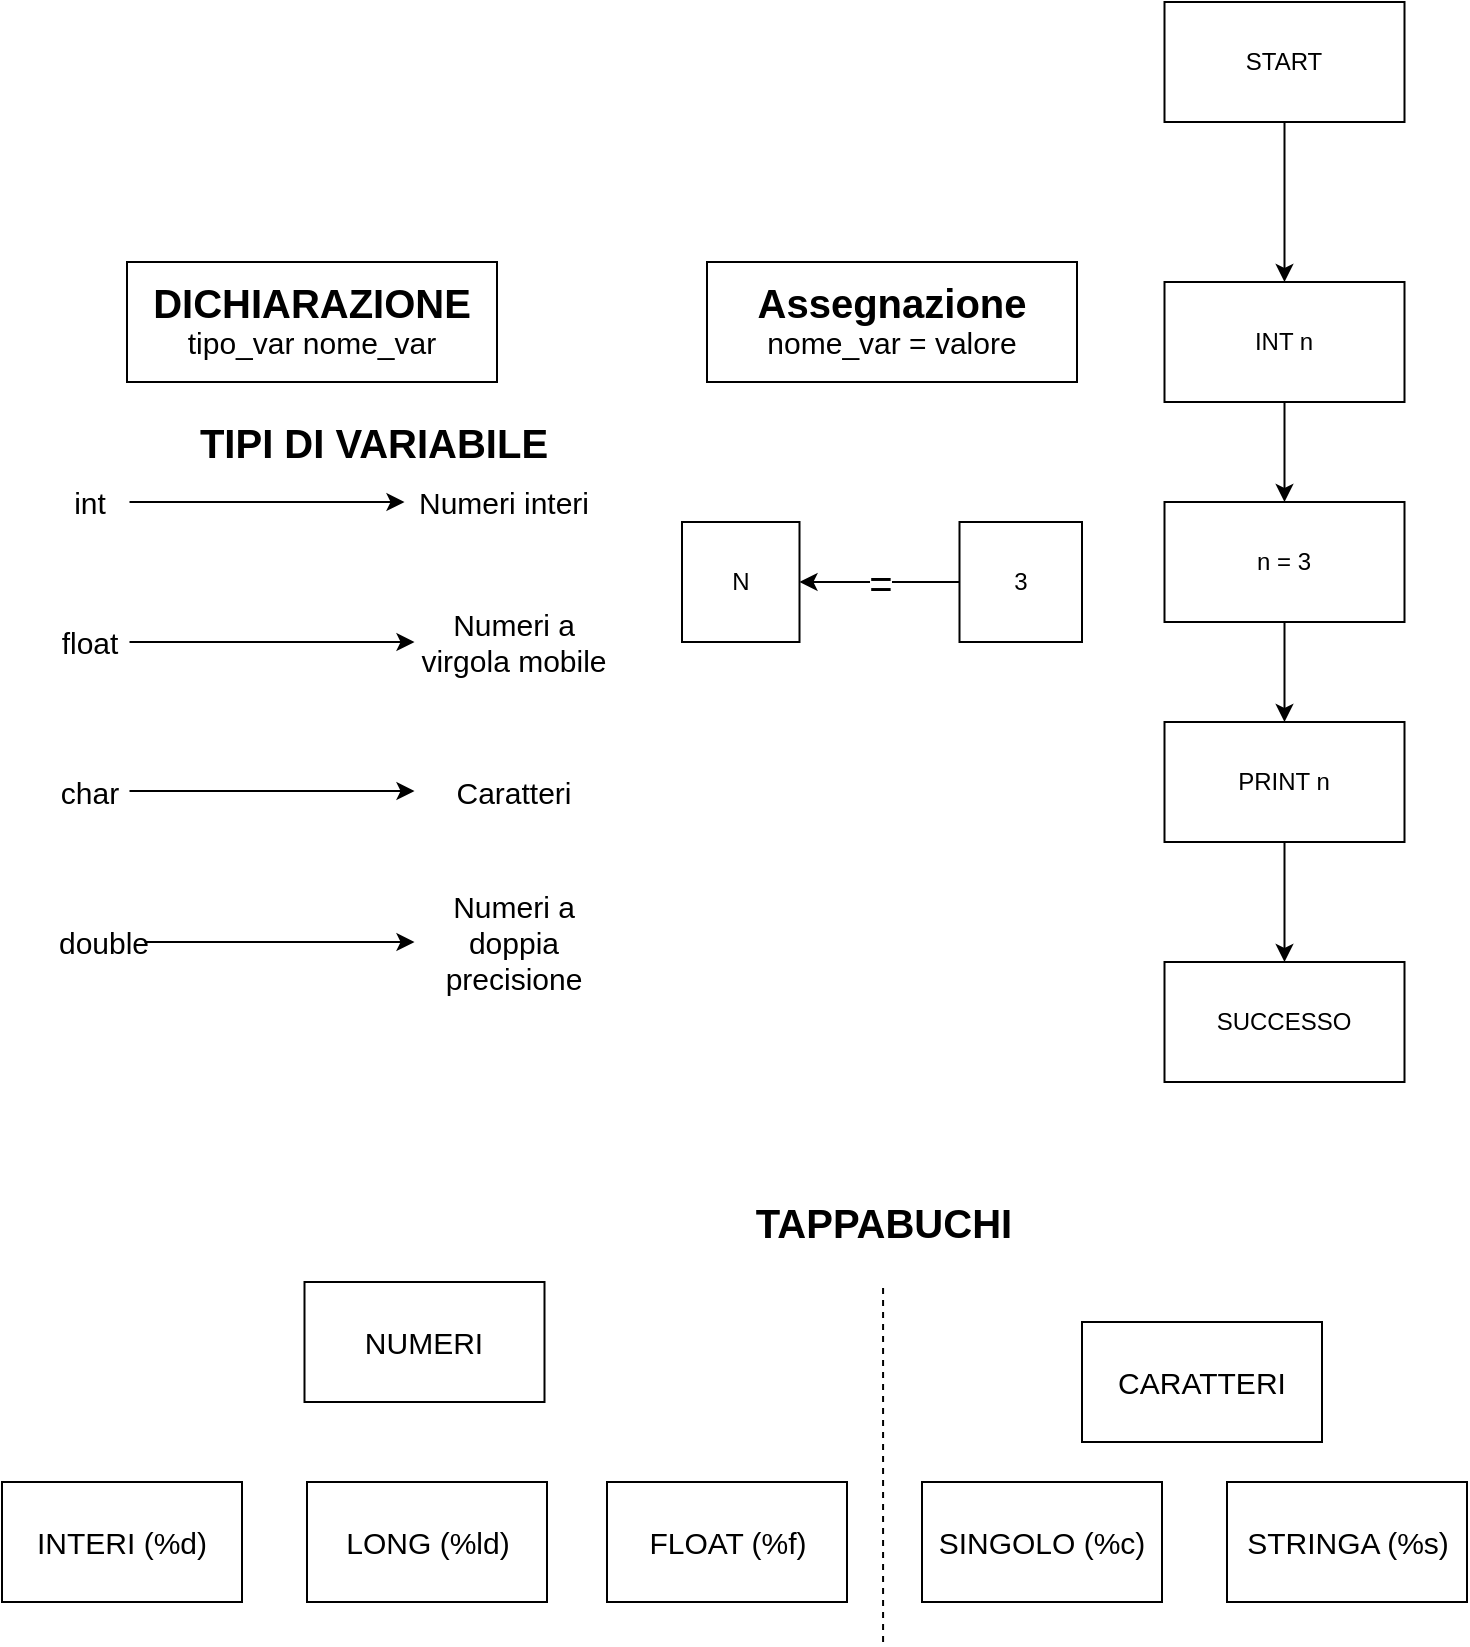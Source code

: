 <mxfile version="13.3.5" type="github">
  <diagram id="THKmHR5q39PyAsfFlBtu" name="Page-1">
    <mxGraphModel dx="946" dy="622" grid="1" gridSize="10" guides="1" tooltips="1" connect="1" arrows="1" fold="1" page="1" pageScale="1" pageWidth="827" pageHeight="1169" math="0" shadow="0">
      <root>
        <mxCell id="0" />
        <mxCell id="1" parent="0" />
        <mxCell id="I6zU9rjs1xP289XS1NUD-6" value="" style="edgeStyle=orthogonalEdgeStyle;rounded=0;orthogonalLoop=1;jettySize=auto;html=1;" edge="1" parent="1" source="I6zU9rjs1xP289XS1NUD-4" target="I6zU9rjs1xP289XS1NUD-5">
          <mxGeometry relative="1" as="geometry" />
        </mxCell>
        <mxCell id="I6zU9rjs1xP289XS1NUD-4" value="START" style="rounded=0;whiteSpace=wrap;html=1;" vertex="1" parent="1">
          <mxGeometry x="611.25" y="40" width="120" height="60" as="geometry" />
        </mxCell>
        <mxCell id="I6zU9rjs1xP289XS1NUD-8" value="" style="edgeStyle=orthogonalEdgeStyle;rounded=0;orthogonalLoop=1;jettySize=auto;html=1;" edge="1" parent="1" source="I6zU9rjs1xP289XS1NUD-5" target="I6zU9rjs1xP289XS1NUD-7">
          <mxGeometry relative="1" as="geometry" />
        </mxCell>
        <mxCell id="I6zU9rjs1xP289XS1NUD-5" value="INT n" style="rounded=0;whiteSpace=wrap;html=1;" vertex="1" parent="1">
          <mxGeometry x="611.25" y="180" width="120" height="60" as="geometry" />
        </mxCell>
        <mxCell id="I6zU9rjs1xP289XS1NUD-10" value="" style="edgeStyle=orthogonalEdgeStyle;rounded=0;orthogonalLoop=1;jettySize=auto;html=1;" edge="1" parent="1" source="I6zU9rjs1xP289XS1NUD-7" target="I6zU9rjs1xP289XS1NUD-9">
          <mxGeometry relative="1" as="geometry" />
        </mxCell>
        <mxCell id="I6zU9rjs1xP289XS1NUD-7" value="n = 3" style="rounded=0;whiteSpace=wrap;html=1;" vertex="1" parent="1">
          <mxGeometry x="611.25" y="290" width="120" height="60" as="geometry" />
        </mxCell>
        <mxCell id="I6zU9rjs1xP289XS1NUD-12" value="" style="edgeStyle=orthogonalEdgeStyle;rounded=0;orthogonalLoop=1;jettySize=auto;html=1;" edge="1" parent="1" source="I6zU9rjs1xP289XS1NUD-9" target="I6zU9rjs1xP289XS1NUD-11">
          <mxGeometry relative="1" as="geometry" />
        </mxCell>
        <mxCell id="I6zU9rjs1xP289XS1NUD-9" value="PRINT n" style="rounded=0;whiteSpace=wrap;html=1;" vertex="1" parent="1">
          <mxGeometry x="611.25" y="400" width="120" height="60" as="geometry" />
        </mxCell>
        <mxCell id="I6zU9rjs1xP289XS1NUD-11" value="SUCCESSO" style="rounded=0;whiteSpace=wrap;html=1;" vertex="1" parent="1">
          <mxGeometry x="611.25" y="520" width="120" height="60" as="geometry" />
        </mxCell>
        <mxCell id="I6zU9rjs1xP289XS1NUD-16" value="=" style="edgeStyle=orthogonalEdgeStyle;rounded=0;orthogonalLoop=1;jettySize=auto;html=1;fontSize=20;horizontal=1;" edge="1" parent="1" source="I6zU9rjs1xP289XS1NUD-14" target="I6zU9rjs1xP289XS1NUD-15">
          <mxGeometry relative="1" as="geometry" />
        </mxCell>
        <mxCell id="I6zU9rjs1xP289XS1NUD-14" value="3" style="rounded=0;whiteSpace=wrap;html=1;" vertex="1" parent="1">
          <mxGeometry x="508.75" y="300" width="61.25" height="60" as="geometry" />
        </mxCell>
        <mxCell id="I6zU9rjs1xP289XS1NUD-15" value="N" style="rounded=0;whiteSpace=wrap;html=1;" vertex="1" parent="1">
          <mxGeometry x="370" y="300" width="58.75" height="60" as="geometry" />
        </mxCell>
        <mxCell id="I6zU9rjs1xP289XS1NUD-24" value="TIPI DI VARIABILE" style="text;html=1;strokeColor=none;fillColor=none;align=center;verticalAlign=middle;whiteSpace=wrap;rounded=0;fontSize=20;fontStyle=1" vertex="1" parent="1">
          <mxGeometry x="121.25" y="250" width="190" height="20" as="geometry" />
        </mxCell>
        <mxCell id="I6zU9rjs1xP289XS1NUD-28" value="" style="edgeStyle=orthogonalEdgeStyle;rounded=0;orthogonalLoop=1;jettySize=auto;html=1;fontSize=15;entryX=0;entryY=0.5;entryDx=0;entryDy=0;" edge="1" parent="1" source="I6zU9rjs1xP289XS1NUD-26" target="I6zU9rjs1xP289XS1NUD-27">
          <mxGeometry relative="1" as="geometry" />
        </mxCell>
        <mxCell id="I6zU9rjs1xP289XS1NUD-26" value="int" style="text;html=1;strokeColor=none;fillColor=none;align=center;verticalAlign=middle;whiteSpace=wrap;rounded=0;fontSize=15;" vertex="1" parent="1">
          <mxGeometry x="53.75" y="280" width="40" height="20" as="geometry" />
        </mxCell>
        <mxCell id="I6zU9rjs1xP289XS1NUD-27" value="Numeri interi" style="text;html=1;strokeColor=none;fillColor=none;align=center;verticalAlign=middle;whiteSpace=wrap;rounded=0;fontSize=15;" vertex="1" parent="1">
          <mxGeometry x="231.25" y="280" width="100" height="20" as="geometry" />
        </mxCell>
        <mxCell id="I6zU9rjs1xP289XS1NUD-30" value="" style="edgeStyle=orthogonalEdgeStyle;rounded=0;orthogonalLoop=1;jettySize=auto;html=1;fontSize=15;" edge="1" parent="1" source="I6zU9rjs1xP289XS1NUD-31" target="I6zU9rjs1xP289XS1NUD-32">
          <mxGeometry relative="1" as="geometry" />
        </mxCell>
        <mxCell id="I6zU9rjs1xP289XS1NUD-31" value="float" style="text;html=1;strokeColor=none;fillColor=none;align=center;verticalAlign=middle;whiteSpace=wrap;rounded=0;fontSize=15;" vertex="1" parent="1">
          <mxGeometry x="53.75" y="350" width="40" height="20" as="geometry" />
        </mxCell>
        <mxCell id="I6zU9rjs1xP289XS1NUD-32" value="Numeri a virgola mobile" style="text;html=1;strokeColor=none;fillColor=none;align=center;verticalAlign=middle;whiteSpace=wrap;rounded=0;fontSize=15;" vertex="1" parent="1">
          <mxGeometry x="236.25" y="350" width="100" height="20" as="geometry" />
        </mxCell>
        <mxCell id="I6zU9rjs1xP289XS1NUD-33" value="" style="edgeStyle=orthogonalEdgeStyle;rounded=0;orthogonalLoop=1;jettySize=auto;html=1;fontSize=15;" edge="1" parent="1" source="I6zU9rjs1xP289XS1NUD-34" target="I6zU9rjs1xP289XS1NUD-35">
          <mxGeometry relative="1" as="geometry" />
        </mxCell>
        <mxCell id="I6zU9rjs1xP289XS1NUD-34" value="char" style="text;html=1;strokeColor=none;fillColor=none;align=center;verticalAlign=middle;whiteSpace=wrap;rounded=0;fontSize=15;" vertex="1" parent="1">
          <mxGeometry x="53.75" y="424.5" width="40" height="20" as="geometry" />
        </mxCell>
        <mxCell id="I6zU9rjs1xP289XS1NUD-35" value="Caratteri" style="text;html=1;strokeColor=none;fillColor=none;align=center;verticalAlign=middle;whiteSpace=wrap;rounded=0;fontSize=15;" vertex="1" parent="1">
          <mxGeometry x="236.25" y="424.5" width="100" height="20" as="geometry" />
        </mxCell>
        <mxCell id="I6zU9rjs1xP289XS1NUD-36" value="" style="edgeStyle=orthogonalEdgeStyle;rounded=0;orthogonalLoop=1;jettySize=auto;html=1;fontSize=15;" edge="1" parent="1" source="I6zU9rjs1xP289XS1NUD-37" target="I6zU9rjs1xP289XS1NUD-38">
          <mxGeometry relative="1" as="geometry" />
        </mxCell>
        <mxCell id="I6zU9rjs1xP289XS1NUD-37" value="double" style="text;html=1;strokeColor=none;fillColor=none;align=center;verticalAlign=middle;whiteSpace=wrap;rounded=0;fontSize=15;" vertex="1" parent="1">
          <mxGeometry x="61.25" y="500" width="40" height="20" as="geometry" />
        </mxCell>
        <mxCell id="I6zU9rjs1xP289XS1NUD-38" value="Numeri a doppia precisione" style="text;html=1;strokeColor=none;fillColor=none;align=center;verticalAlign=middle;whiteSpace=wrap;rounded=0;fontSize=15;" vertex="1" parent="1">
          <mxGeometry x="236.25" y="500" width="100" height="20" as="geometry" />
        </mxCell>
        <mxCell id="I6zU9rjs1xP289XS1NUD-42" value="TAPPABUCHI" style="text;html=1;strokeColor=none;fillColor=none;align=center;verticalAlign=middle;whiteSpace=wrap;rounded=0;fontSize=20;fontStyle=1" vertex="1" parent="1">
          <mxGeometry x="376.25" y="640" width="190" height="20" as="geometry" />
        </mxCell>
        <mxCell id="I6zU9rjs1xP289XS1NUD-57" value="NUMERI" style="rounded=0;whiteSpace=wrap;html=1;fontSize=15;" vertex="1" parent="1">
          <mxGeometry x="181.25" y="680" width="120" height="60" as="geometry" />
        </mxCell>
        <mxCell id="I6zU9rjs1xP289XS1NUD-58" value="CARATTERI" style="rounded=0;whiteSpace=wrap;html=1;fontSize=15;" vertex="1" parent="1">
          <mxGeometry x="570" y="700" width="120" height="60" as="geometry" />
        </mxCell>
        <mxCell id="I6zU9rjs1xP289XS1NUD-59" value="INTERI (%d)" style="rounded=0;whiteSpace=wrap;html=1;fontSize=15;" vertex="1" parent="1">
          <mxGeometry x="30" y="780" width="120" height="60" as="geometry" />
        </mxCell>
        <mxCell id="I6zU9rjs1xP289XS1NUD-60" value="LONG (%ld)" style="rounded=0;whiteSpace=wrap;html=1;fontSize=15;" vertex="1" parent="1">
          <mxGeometry x="182.5" y="780" width="120" height="60" as="geometry" />
        </mxCell>
        <mxCell id="I6zU9rjs1xP289XS1NUD-63" value="FLOAT (%f)" style="rounded=0;whiteSpace=wrap;html=1;fontSize=15;" vertex="1" parent="1">
          <mxGeometry x="332.5" y="780" width="120" height="60" as="geometry" />
        </mxCell>
        <mxCell id="I6zU9rjs1xP289XS1NUD-68" value="" style="endArrow=none;dashed=1;html=1;fontSize=15;" edge="1" parent="1">
          <mxGeometry width="50" height="50" relative="1" as="geometry">
            <mxPoint x="470.54" y="860" as="sourcePoint" />
            <mxPoint x="470.54" y="680" as="targetPoint" />
          </mxGeometry>
        </mxCell>
        <mxCell id="I6zU9rjs1xP289XS1NUD-69" value="SINGOLO (%c)" style="rounded=0;whiteSpace=wrap;html=1;fontSize=15;" vertex="1" parent="1">
          <mxGeometry x="490" y="780" width="120" height="60" as="geometry" />
        </mxCell>
        <mxCell id="I6zU9rjs1xP289XS1NUD-70" value="STRINGA (%s)" style="rounded=0;whiteSpace=wrap;html=1;fontSize=15;" vertex="1" parent="1">
          <mxGeometry x="642.5" y="780" width="120" height="60" as="geometry" />
        </mxCell>
        <mxCell id="I6zU9rjs1xP289XS1NUD-71" style="edgeStyle=orthogonalEdgeStyle;rounded=0;orthogonalLoop=1;jettySize=auto;html=1;exitX=0.5;exitY=1;exitDx=0;exitDy=0;fontSize=15;" edge="1" parent="1" source="I6zU9rjs1xP289XS1NUD-42" target="I6zU9rjs1xP289XS1NUD-42">
          <mxGeometry relative="1" as="geometry" />
        </mxCell>
        <mxCell id="I6zU9rjs1xP289XS1NUD-72" value="" style="group" vertex="1" connectable="0" parent="1">
          <mxGeometry x="90" y="170" width="190" height="60" as="geometry" />
        </mxCell>
        <mxCell id="I6zU9rjs1xP289XS1NUD-77" value="" style="group" vertex="1" connectable="0" parent="I6zU9rjs1xP289XS1NUD-72">
          <mxGeometry width="190" height="60" as="geometry" />
        </mxCell>
        <mxCell id="I6zU9rjs1xP289XS1NUD-21" value="" style="rounded=0;whiteSpace=wrap;html=1;fontSize=15;" vertex="1" parent="I6zU9rjs1xP289XS1NUD-77">
          <mxGeometry x="2.5" width="185" height="60" as="geometry" />
        </mxCell>
        <mxCell id="I6zU9rjs1xP289XS1NUD-18" value="DICHIARAZIONE" style="text;html=1;strokeColor=none;fillColor=none;align=center;verticalAlign=middle;whiteSpace=wrap;rounded=0;fontSize=20;fontStyle=1" vertex="1" parent="I6zU9rjs1xP289XS1NUD-77">
          <mxGeometry x="75" y="10" width="40" height="20" as="geometry" />
        </mxCell>
        <mxCell id="I6zU9rjs1xP289XS1NUD-20" value="tipo_var nome_var" style="text;html=1;strokeColor=none;fillColor=none;align=center;verticalAlign=middle;whiteSpace=wrap;rounded=0;fontSize=15;" vertex="1" parent="I6zU9rjs1xP289XS1NUD-77">
          <mxGeometry y="30" width="190" height="20" as="geometry" />
        </mxCell>
        <mxCell id="I6zU9rjs1xP289XS1NUD-78" value="" style="group" vertex="1" connectable="0" parent="1">
          <mxGeometry x="380" y="170" width="190" height="60" as="geometry" />
        </mxCell>
        <mxCell id="I6zU9rjs1xP289XS1NUD-79" value="" style="rounded=0;whiteSpace=wrap;html=1;fontSize=15;" vertex="1" parent="I6zU9rjs1xP289XS1NUD-78">
          <mxGeometry x="2.5" width="185" height="60" as="geometry" />
        </mxCell>
        <mxCell id="I6zU9rjs1xP289XS1NUD-80" value="Assegnazione" style="text;html=1;strokeColor=none;fillColor=none;align=center;verticalAlign=middle;whiteSpace=wrap;rounded=0;fontSize=20;fontStyle=1" vertex="1" parent="I6zU9rjs1xP289XS1NUD-78">
          <mxGeometry x="75" y="10" width="40" height="20" as="geometry" />
        </mxCell>
        <mxCell id="I6zU9rjs1xP289XS1NUD-81" value="nome_var = valore" style="text;html=1;strokeColor=none;fillColor=none;align=center;verticalAlign=middle;whiteSpace=wrap;rounded=0;fontSize=15;" vertex="1" parent="I6zU9rjs1xP289XS1NUD-78">
          <mxGeometry y="30" width="190" height="20" as="geometry" />
        </mxCell>
      </root>
    </mxGraphModel>
  </diagram>
</mxfile>
